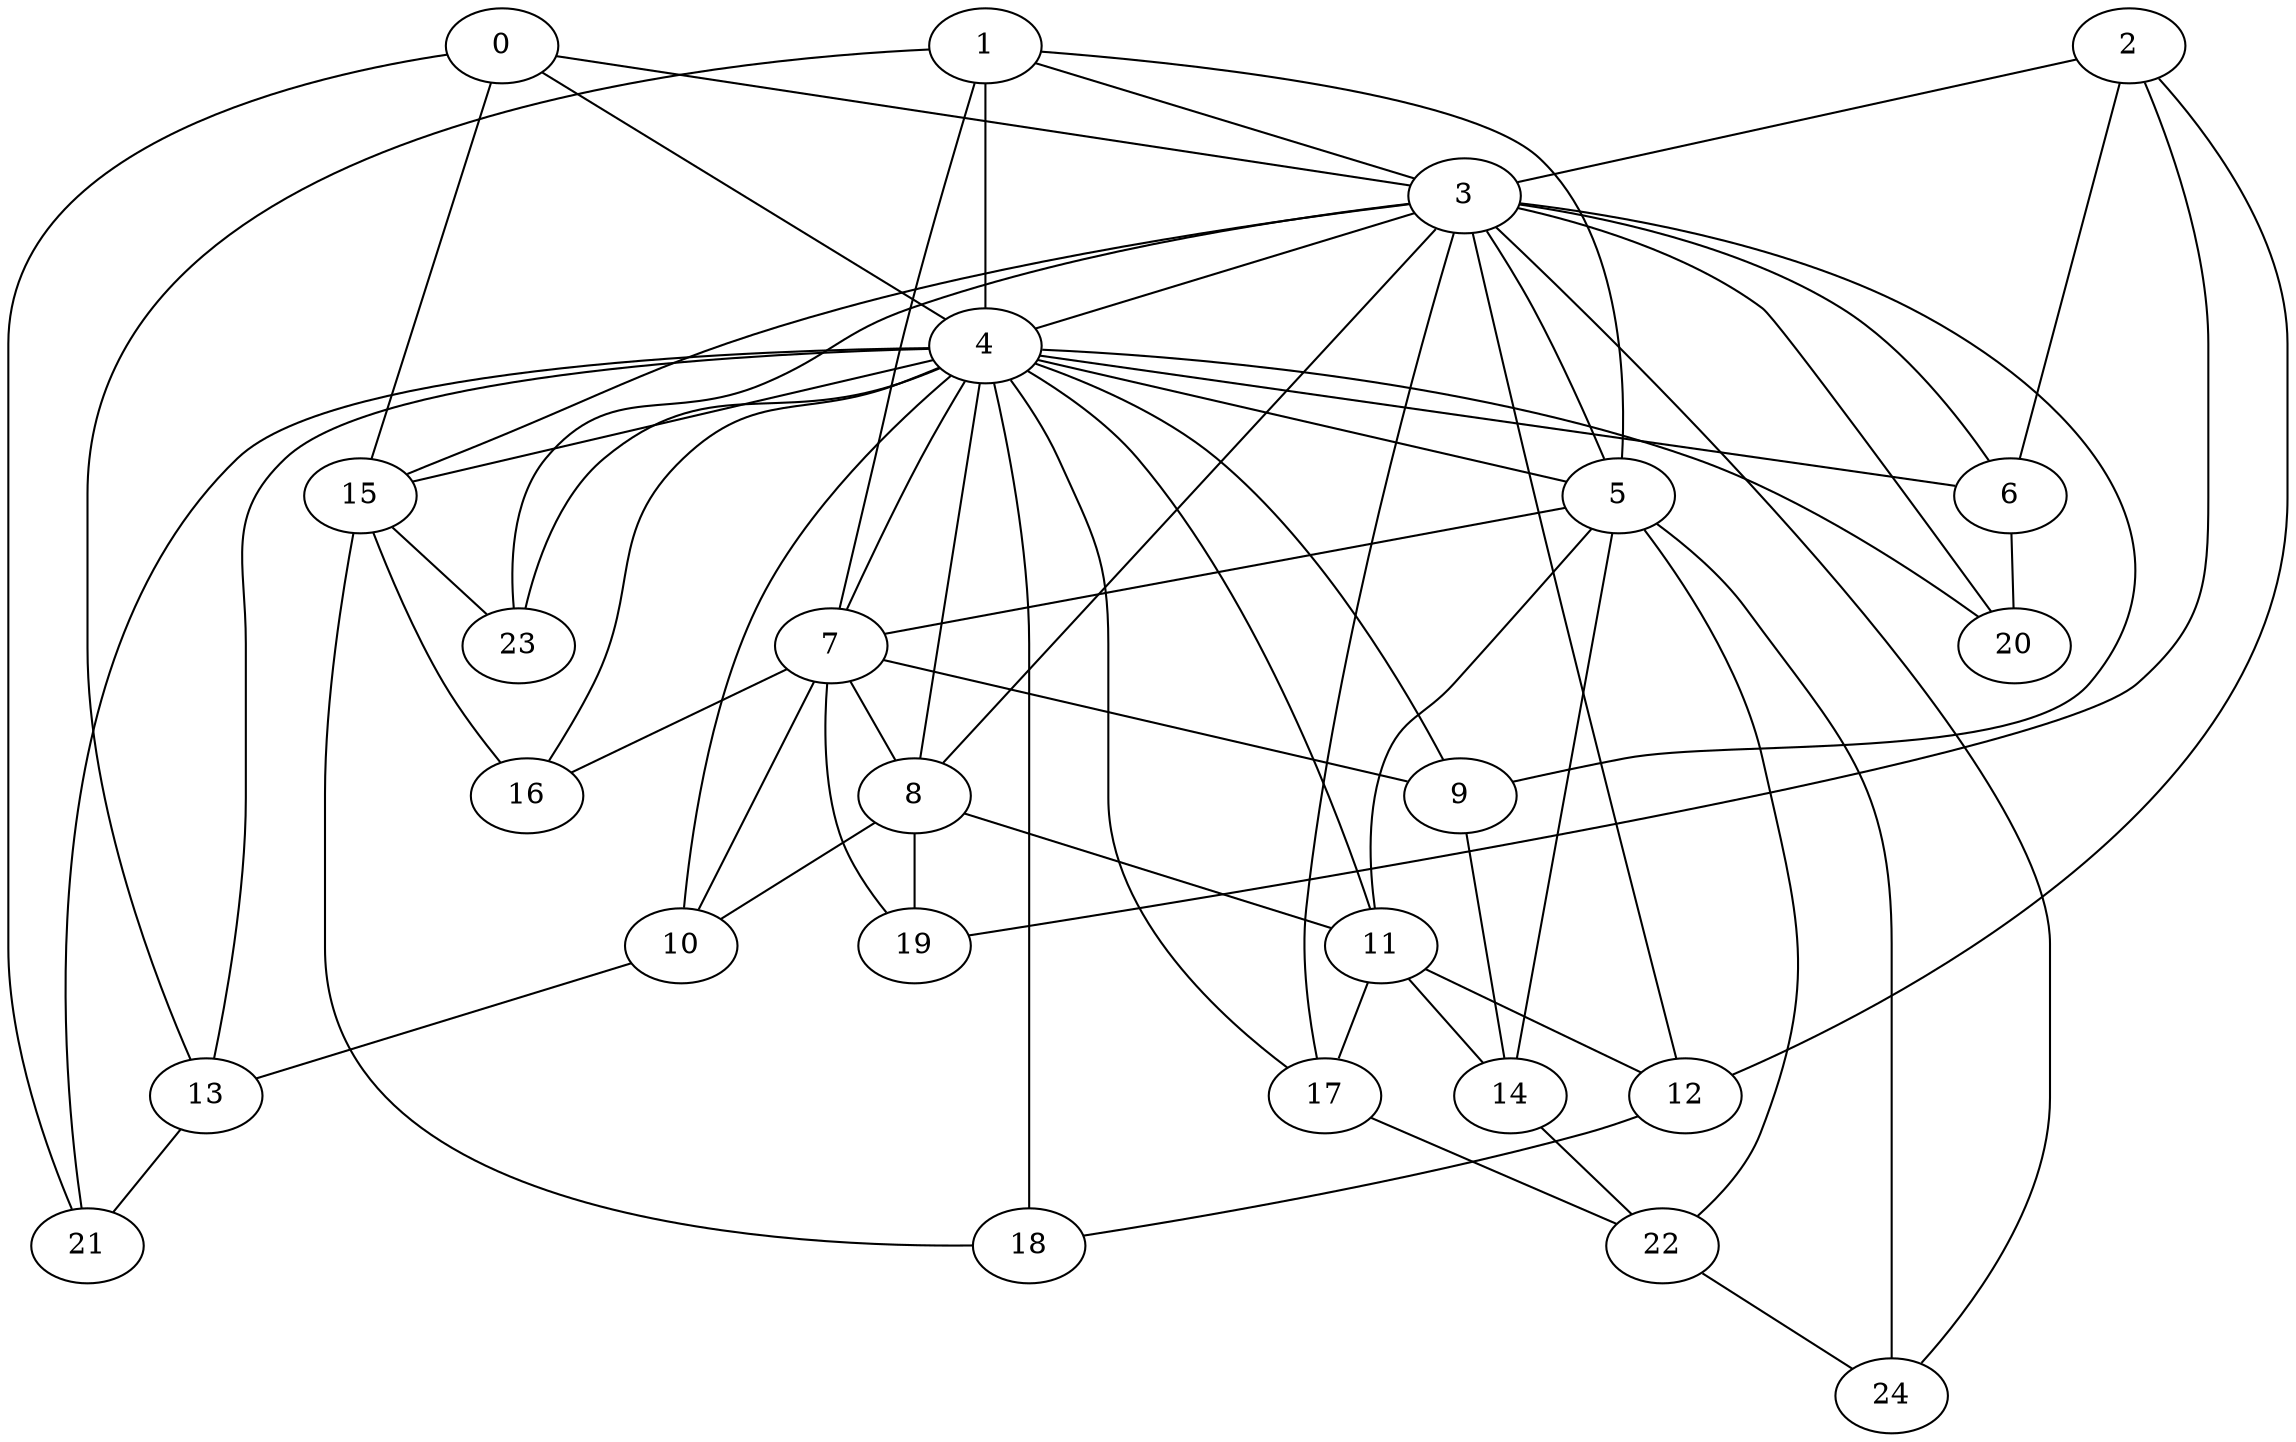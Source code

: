 strict graph "barabasi_albert_graph(25,3)" {
0;
1;
2;
3;
4;
5;
6;
7;
8;
9;
10;
11;
12;
13;
14;
15;
16;
17;
18;
19;
20;
21;
22;
23;
24;
0 -- 3  [is_available=True, prob="0.6687036877"];
0 -- 4  [is_available=True, prob="0.241739656678"];
0 -- 21  [is_available=True, prob="0.545219723091"];
0 -- 15  [is_available=True, prob="1.0"];
1 -- 13  [is_available=True, prob="0.224776739092"];
1 -- 3  [is_available=True, prob="1.0"];
1 -- 4  [is_available=True, prob="0.773981843069"];
1 -- 5  [is_available=True, prob="0.133725998817"];
1 -- 7  [is_available=True, prob="1.0"];
2 -- 19  [is_available=True, prob="0.209856591031"];
2 -- 3  [is_available=True, prob="0.485198832943"];
2 -- 12  [is_available=True, prob="0.285908704953"];
2 -- 6  [is_available=True, prob="1.0"];
3 -- 4  [is_available=True, prob="0.293784514994"];
3 -- 5  [is_available=True, prob="0.820949499721"];
3 -- 6  [is_available=True, prob="0.552983197177"];
3 -- 8  [is_available=True, prob="0.229631341471"];
3 -- 9  [is_available=True, prob="0.575869530024"];
3 -- 12  [is_available=True, prob="0.127655059656"];
3 -- 15  [is_available=True, prob="0.789958036408"];
3 -- 17  [is_available=True, prob="0.0427537200844"];
3 -- 20  [is_available=True, prob="1.0"];
3 -- 23  [is_available=True, prob="0.714136162374"];
3 -- 24  [is_available=True, prob="0.23034471411"];
4 -- 5  [is_available=True, prob="0.754693652162"];
4 -- 6  [is_available=True, prob="0.747486038173"];
4 -- 7  [is_available=True, prob="1.0"];
4 -- 8  [is_available=True, prob="0.366808263743"];
4 -- 9  [is_available=True, prob="0.0685063977423"];
4 -- 10  [is_available=True, prob="1.0"];
4 -- 11  [is_available=True, prob="0.795497550406"];
4 -- 13  [is_available=True, prob="0.657614725987"];
4 -- 15  [is_available=True, prob="0.887497074683"];
4 -- 16  [is_available=True, prob="0.696412298929"];
4 -- 17  [is_available=True, prob="0.399772642373"];
4 -- 18  [is_available=True, prob="0.782184321418"];
4 -- 20  [is_available=True, prob="0.41593558136"];
4 -- 21  [is_available=True, prob="0.188292265069"];
4 -- 23  [is_available=True, prob="0.937338104622"];
5 -- 7  [is_available=True, prob="1.0"];
5 -- 11  [is_available=True, prob="0.316718259239"];
5 -- 14  [is_available=True, prob="0.662035269185"];
5 -- 22  [is_available=True, prob="1.0"];
5 -- 24  [is_available=True, prob="0.548750414067"];
6 -- 20  [is_available=True, prob="0.431153518743"];
7 -- 8  [is_available=True, prob="1.0"];
7 -- 9  [is_available=True, prob="1.0"];
7 -- 10  [is_available=True, prob="0.289096917656"];
7 -- 16  [is_available=True, prob="1.0"];
7 -- 19  [is_available=True, prob="0.87275816248"];
8 -- 10  [is_available=True, prob="0.0997237052027"];
8 -- 11  [is_available=True, prob="0.295299180623"];
8 -- 19  [is_available=True, prob="0.791873574649"];
9 -- 14  [is_available=True, prob="0.226760100198"];
10 -- 13  [is_available=True, prob="0.81779331452"];
11 -- 12  [is_available=True, prob="0.973943070864"];
11 -- 14  [is_available=True, prob="0.864168452096"];
11 -- 17  [is_available=True, prob="1.0"];
12 -- 18  [is_available=True, prob="0.375890435851"];
13 -- 21  [is_available=True, prob="0.0949045857162"];
14 -- 22  [is_available=True, prob="1.0"];
15 -- 16  [is_available=True, prob="0.764427785389"];
15 -- 18  [is_available=True, prob="0.0997905471102"];
15 -- 23  [is_available=True, prob="0.643800054004"];
17 -- 22  [is_available=True, prob="0.770381616422"];
22 -- 24  [is_available=True, prob="0.943090004062"];
}
